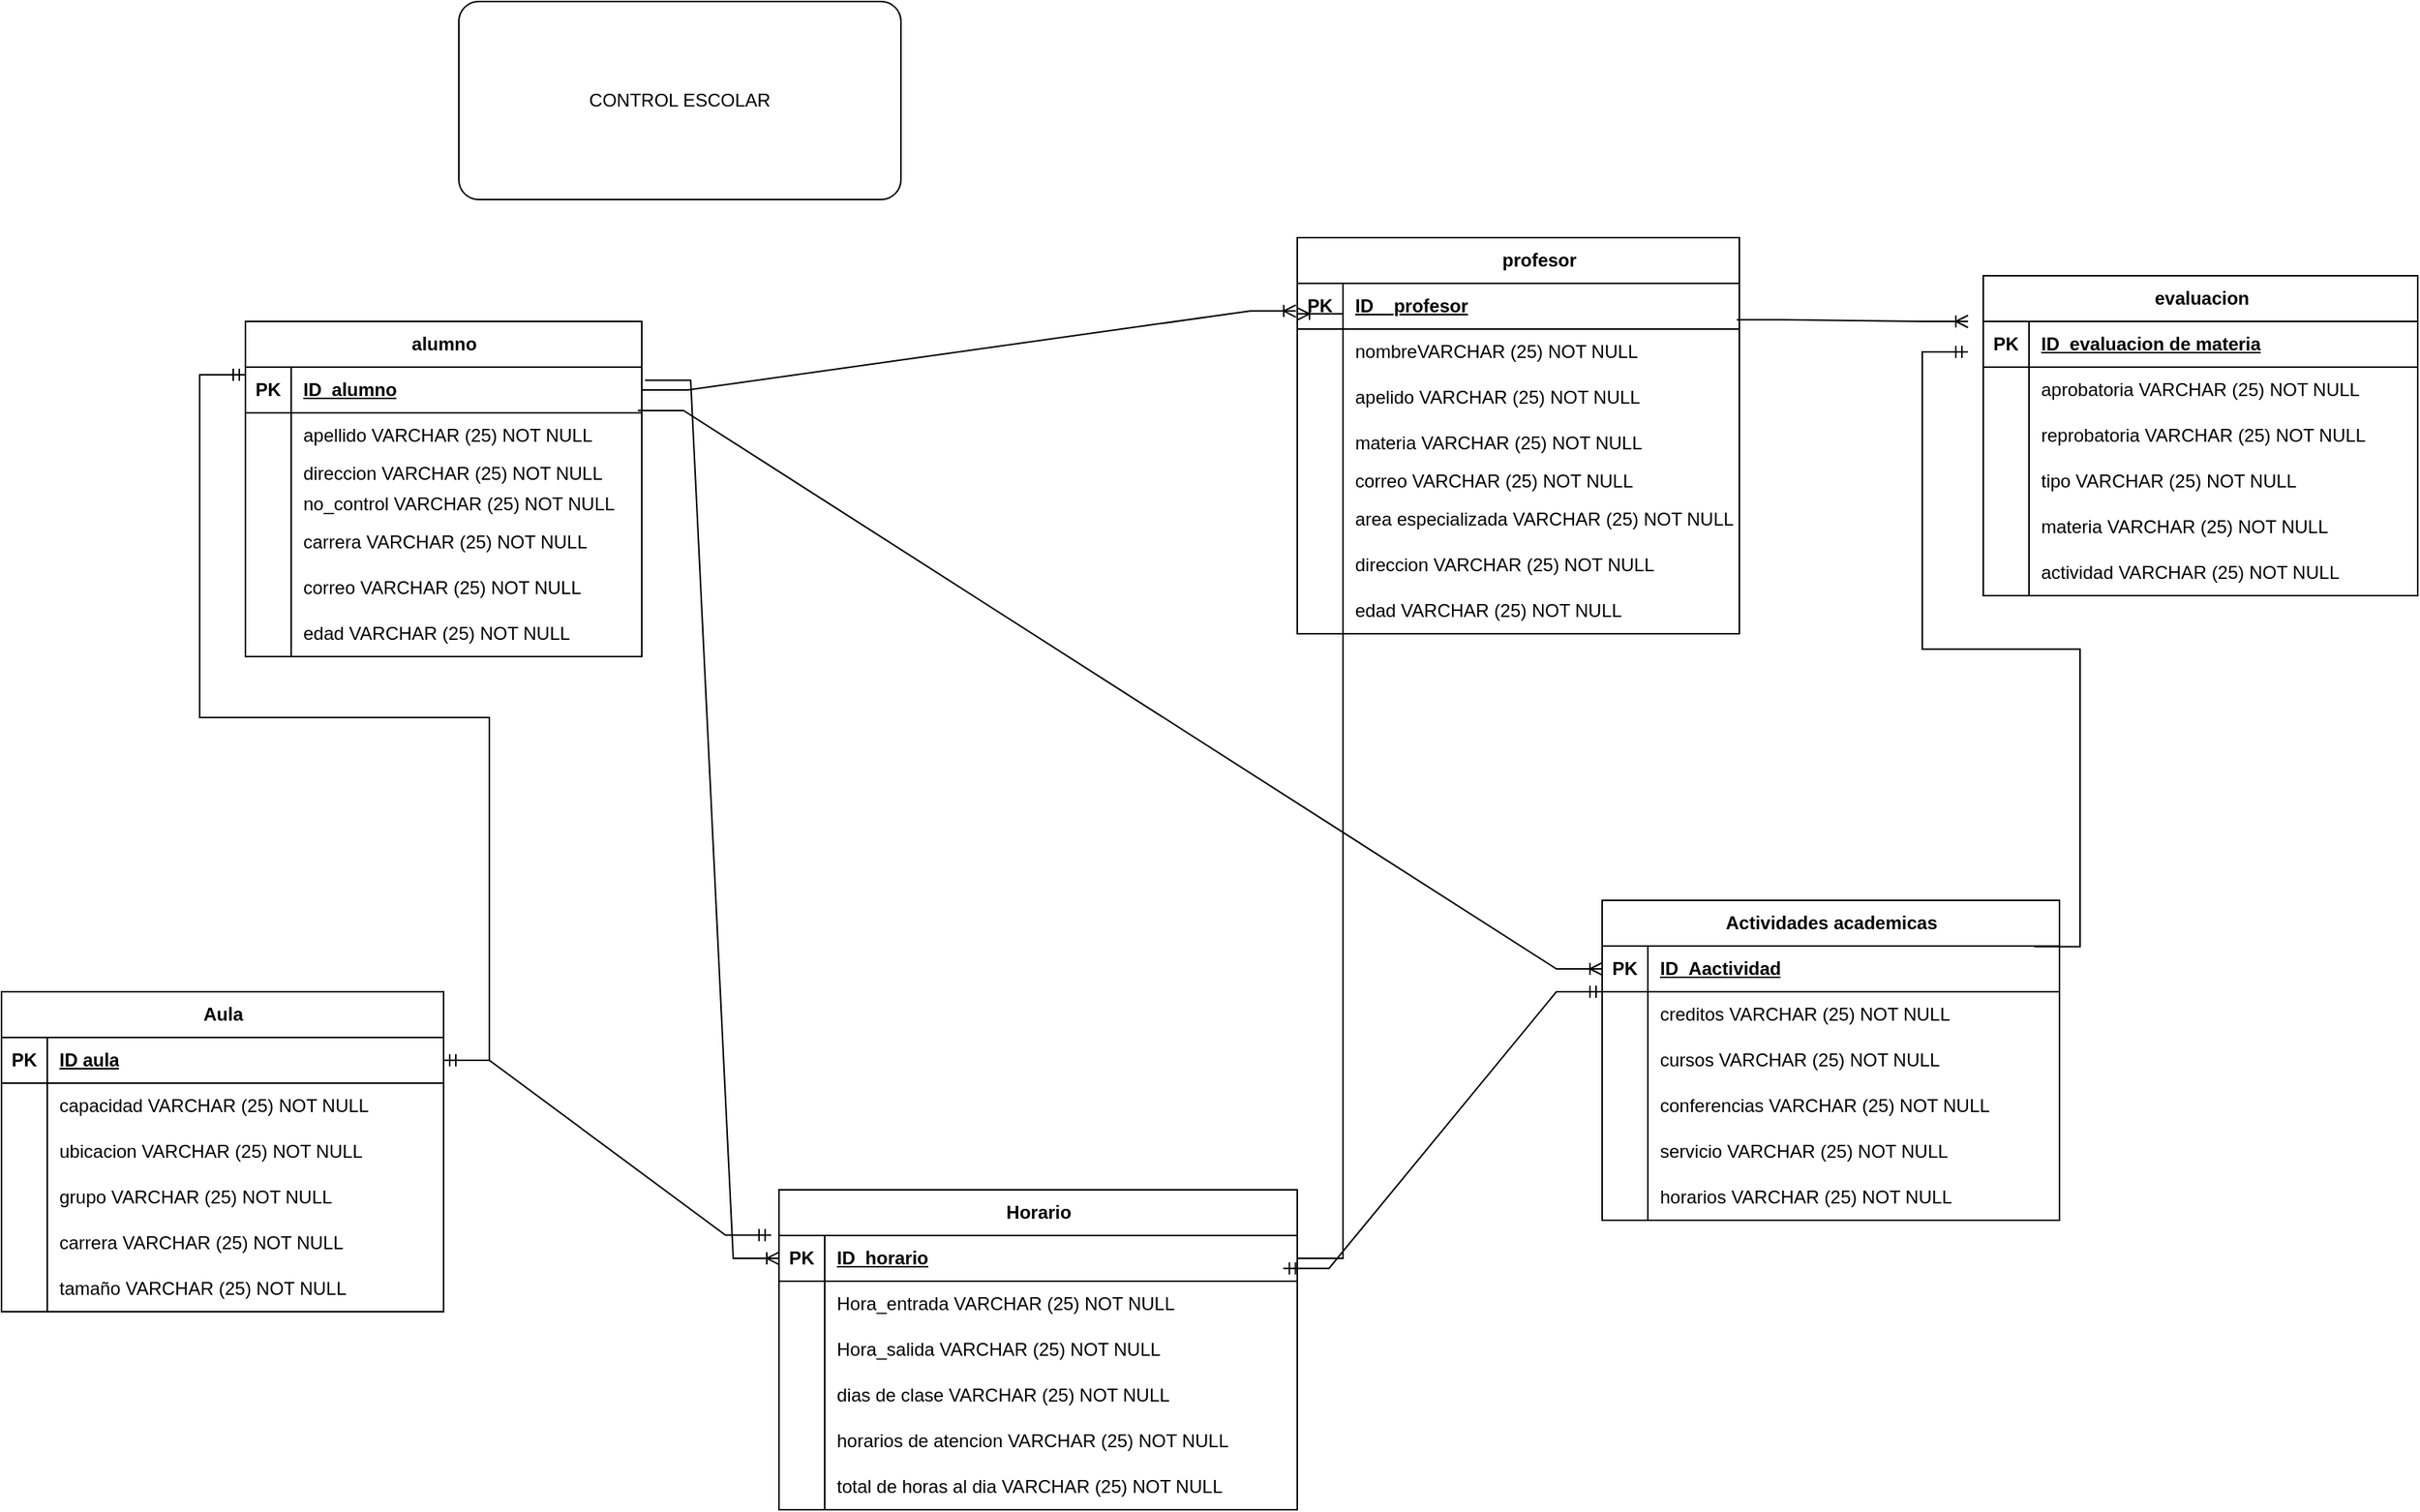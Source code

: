 <mxfile version="24.2.5" type="device">
  <diagram name="Página-1" id="6Y4xABlSKDA53kV35box">
    <mxGraphModel dx="1594" dy="1885" grid="1" gridSize="10" guides="1" tooltips="1" connect="1" arrows="1" fold="1" page="1" pageScale="1" pageWidth="850" pageHeight="1100" math="0" shadow="0">
      <root>
        <mxCell id="0" />
        <mxCell id="1" parent="0" />
        <mxCell id="rYgOndPkyuQR-DPm0-kg-65" value="alumno" style="shape=table;startSize=30;container=1;collapsible=1;childLayout=tableLayout;fixedRows=1;rowLines=0;fontStyle=1;align=center;resizeLast=1;html=1;" vertex="1" parent="1">
          <mxGeometry x="230" y="140" width="260" height="220" as="geometry" />
        </mxCell>
        <mxCell id="rYgOndPkyuQR-DPm0-kg-66" value="" style="shape=tableRow;horizontal=0;startSize=0;swimlaneHead=0;swimlaneBody=0;fillColor=none;collapsible=0;dropTarget=0;points=[[0,0.5],[1,0.5]];portConstraint=eastwest;top=0;left=0;right=0;bottom=1;" vertex="1" parent="rYgOndPkyuQR-DPm0-kg-65">
          <mxGeometry y="30" width="260" height="30" as="geometry" />
        </mxCell>
        <mxCell id="rYgOndPkyuQR-DPm0-kg-67" value="PK" style="shape=partialRectangle;connectable=0;fillColor=none;top=0;left=0;bottom=0;right=0;fontStyle=1;overflow=hidden;whiteSpace=wrap;html=1;" vertex="1" parent="rYgOndPkyuQR-DPm0-kg-66">
          <mxGeometry width="30" height="30" as="geometry">
            <mxRectangle width="30" height="30" as="alternateBounds" />
          </mxGeometry>
        </mxCell>
        <mxCell id="rYgOndPkyuQR-DPm0-kg-68" value="ID_alumno" style="shape=partialRectangle;connectable=0;fillColor=none;top=0;left=0;bottom=0;right=0;align=left;spacingLeft=6;fontStyle=5;overflow=hidden;whiteSpace=wrap;html=1;" vertex="1" parent="rYgOndPkyuQR-DPm0-kg-66">
          <mxGeometry x="30" width="230" height="30" as="geometry">
            <mxRectangle width="230" height="30" as="alternateBounds" />
          </mxGeometry>
        </mxCell>
        <mxCell id="rYgOndPkyuQR-DPm0-kg-69" value="" style="shape=tableRow;horizontal=0;startSize=0;swimlaneHead=0;swimlaneBody=0;fillColor=none;collapsible=0;dropTarget=0;points=[[0,0.5],[1,0.5]];portConstraint=eastwest;top=0;left=0;right=0;bottom=0;" vertex="1" parent="rYgOndPkyuQR-DPm0-kg-65">
          <mxGeometry y="60" width="260" height="30" as="geometry" />
        </mxCell>
        <mxCell id="rYgOndPkyuQR-DPm0-kg-70" value="" style="shape=partialRectangle;connectable=0;fillColor=none;top=0;left=0;bottom=0;right=0;editable=1;overflow=hidden;whiteSpace=wrap;html=1;" vertex="1" parent="rYgOndPkyuQR-DPm0-kg-69">
          <mxGeometry width="30" height="30" as="geometry">
            <mxRectangle width="30" height="30" as="alternateBounds" />
          </mxGeometry>
        </mxCell>
        <mxCell id="rYgOndPkyuQR-DPm0-kg-71" value="apellido VARCHAR (25) NOT NULL" style="shape=partialRectangle;connectable=0;fillColor=none;top=0;left=0;bottom=0;right=0;align=left;spacingLeft=6;overflow=hidden;whiteSpace=wrap;html=1;" vertex="1" parent="rYgOndPkyuQR-DPm0-kg-69">
          <mxGeometry x="30" width="230" height="30" as="geometry">
            <mxRectangle width="230" height="30" as="alternateBounds" />
          </mxGeometry>
        </mxCell>
        <mxCell id="rYgOndPkyuQR-DPm0-kg-72" value="" style="shape=tableRow;horizontal=0;startSize=0;swimlaneHead=0;swimlaneBody=0;fillColor=none;collapsible=0;dropTarget=0;points=[[0,0.5],[1,0.5]];portConstraint=eastwest;top=0;left=0;right=0;bottom=0;" vertex="1" parent="rYgOndPkyuQR-DPm0-kg-65">
          <mxGeometry y="90" width="260" height="20" as="geometry" />
        </mxCell>
        <mxCell id="rYgOndPkyuQR-DPm0-kg-73" value="" style="shape=partialRectangle;connectable=0;fillColor=none;top=0;left=0;bottom=0;right=0;editable=1;overflow=hidden;whiteSpace=wrap;html=1;" vertex="1" parent="rYgOndPkyuQR-DPm0-kg-72">
          <mxGeometry width="30" height="20" as="geometry">
            <mxRectangle width="30" height="20" as="alternateBounds" />
          </mxGeometry>
        </mxCell>
        <mxCell id="rYgOndPkyuQR-DPm0-kg-74" value="direccion VARCHAR (25) NOT NULL" style="shape=partialRectangle;connectable=0;fillColor=none;top=0;left=0;bottom=0;right=0;align=left;spacingLeft=6;overflow=hidden;whiteSpace=wrap;html=1;" vertex="1" parent="rYgOndPkyuQR-DPm0-kg-72">
          <mxGeometry x="30" width="230" height="20" as="geometry">
            <mxRectangle width="230" height="20" as="alternateBounds" />
          </mxGeometry>
        </mxCell>
        <mxCell id="rYgOndPkyuQR-DPm0-kg-75" value="" style="shape=tableRow;horizontal=0;startSize=0;swimlaneHead=0;swimlaneBody=0;fillColor=none;collapsible=0;dropTarget=0;points=[[0,0.5],[1,0.5]];portConstraint=eastwest;top=0;left=0;right=0;bottom=0;" vertex="1" parent="rYgOndPkyuQR-DPm0-kg-65">
          <mxGeometry y="110" width="260" height="20" as="geometry" />
        </mxCell>
        <mxCell id="rYgOndPkyuQR-DPm0-kg-76" value="" style="shape=partialRectangle;connectable=0;fillColor=none;top=0;left=0;bottom=0;right=0;editable=1;overflow=hidden;whiteSpace=wrap;html=1;" vertex="1" parent="rYgOndPkyuQR-DPm0-kg-75">
          <mxGeometry width="30" height="20" as="geometry">
            <mxRectangle width="30" height="20" as="alternateBounds" />
          </mxGeometry>
        </mxCell>
        <mxCell id="rYgOndPkyuQR-DPm0-kg-77" value="no_control VARCHAR (25) NOT NULL" style="shape=partialRectangle;connectable=0;fillColor=none;top=0;left=0;bottom=0;right=0;align=left;spacingLeft=6;overflow=hidden;whiteSpace=wrap;html=1;" vertex="1" parent="rYgOndPkyuQR-DPm0-kg-75">
          <mxGeometry x="30" width="230" height="20" as="geometry">
            <mxRectangle width="230" height="20" as="alternateBounds" />
          </mxGeometry>
        </mxCell>
        <mxCell id="rYgOndPkyuQR-DPm0-kg-78" style="shape=tableRow;horizontal=0;startSize=0;swimlaneHead=0;swimlaneBody=0;fillColor=none;collapsible=0;dropTarget=0;points=[[0,0.5],[1,0.5]];portConstraint=eastwest;top=0;left=0;right=0;bottom=0;" vertex="1" parent="rYgOndPkyuQR-DPm0-kg-65">
          <mxGeometry y="130" width="260" height="30" as="geometry" />
        </mxCell>
        <mxCell id="rYgOndPkyuQR-DPm0-kg-79" style="shape=partialRectangle;connectable=0;fillColor=none;top=0;left=0;bottom=0;right=0;editable=1;overflow=hidden;whiteSpace=wrap;html=1;" vertex="1" parent="rYgOndPkyuQR-DPm0-kg-78">
          <mxGeometry width="30" height="30" as="geometry">
            <mxRectangle width="30" height="30" as="alternateBounds" />
          </mxGeometry>
        </mxCell>
        <mxCell id="rYgOndPkyuQR-DPm0-kg-80" value="carrera VARCHAR (25) NOT NULL" style="shape=partialRectangle;connectable=0;fillColor=none;top=0;left=0;bottom=0;right=0;align=left;spacingLeft=6;overflow=hidden;whiteSpace=wrap;html=1;" vertex="1" parent="rYgOndPkyuQR-DPm0-kg-78">
          <mxGeometry x="30" width="230" height="30" as="geometry">
            <mxRectangle width="230" height="30" as="alternateBounds" />
          </mxGeometry>
        </mxCell>
        <mxCell id="rYgOndPkyuQR-DPm0-kg-81" style="shape=tableRow;horizontal=0;startSize=0;swimlaneHead=0;swimlaneBody=0;fillColor=none;collapsible=0;dropTarget=0;points=[[0,0.5],[1,0.5]];portConstraint=eastwest;top=0;left=0;right=0;bottom=0;" vertex="1" parent="rYgOndPkyuQR-DPm0-kg-65">
          <mxGeometry y="160" width="260" height="30" as="geometry" />
        </mxCell>
        <mxCell id="rYgOndPkyuQR-DPm0-kg-82" style="shape=partialRectangle;connectable=0;fillColor=none;top=0;left=0;bottom=0;right=0;editable=1;overflow=hidden;whiteSpace=wrap;html=1;" vertex="1" parent="rYgOndPkyuQR-DPm0-kg-81">
          <mxGeometry width="30" height="30" as="geometry">
            <mxRectangle width="30" height="30" as="alternateBounds" />
          </mxGeometry>
        </mxCell>
        <mxCell id="rYgOndPkyuQR-DPm0-kg-83" value="correo VARCHAR (25) NOT NULL" style="shape=partialRectangle;connectable=0;fillColor=none;top=0;left=0;bottom=0;right=0;align=left;spacingLeft=6;overflow=hidden;whiteSpace=wrap;html=1;" vertex="1" parent="rYgOndPkyuQR-DPm0-kg-81">
          <mxGeometry x="30" width="230" height="30" as="geometry">
            <mxRectangle width="230" height="30" as="alternateBounds" />
          </mxGeometry>
        </mxCell>
        <mxCell id="rYgOndPkyuQR-DPm0-kg-190" style="shape=tableRow;horizontal=0;startSize=0;swimlaneHead=0;swimlaneBody=0;fillColor=none;collapsible=0;dropTarget=0;points=[[0,0.5],[1,0.5]];portConstraint=eastwest;top=0;left=0;right=0;bottom=0;" vertex="1" parent="rYgOndPkyuQR-DPm0-kg-65">
          <mxGeometry y="190" width="260" height="30" as="geometry" />
        </mxCell>
        <mxCell id="rYgOndPkyuQR-DPm0-kg-191" style="shape=partialRectangle;connectable=0;fillColor=none;top=0;left=0;bottom=0;right=0;editable=1;overflow=hidden;whiteSpace=wrap;html=1;" vertex="1" parent="rYgOndPkyuQR-DPm0-kg-190">
          <mxGeometry width="30" height="30" as="geometry">
            <mxRectangle width="30" height="30" as="alternateBounds" />
          </mxGeometry>
        </mxCell>
        <mxCell id="rYgOndPkyuQR-DPm0-kg-192" value="edad VARCHAR (25) NOT NULL" style="shape=partialRectangle;connectable=0;fillColor=none;top=0;left=0;bottom=0;right=0;align=left;spacingLeft=6;overflow=hidden;whiteSpace=wrap;html=1;" vertex="1" parent="rYgOndPkyuQR-DPm0-kg-190">
          <mxGeometry x="30" width="230" height="30" as="geometry">
            <mxRectangle width="230" height="30" as="alternateBounds" />
          </mxGeometry>
        </mxCell>
        <mxCell id="rYgOndPkyuQR-DPm0-kg-84" value="&lt;span style=&quot;white-space: pre;&quot;&gt;&#x9;&lt;/span&gt;profesor" style="shape=table;startSize=30;container=1;collapsible=1;childLayout=tableLayout;fixedRows=1;rowLines=0;fontStyle=1;align=center;resizeLast=1;html=1;" vertex="1" parent="1">
          <mxGeometry x="920" y="85" width="290" height="260" as="geometry" />
        </mxCell>
        <mxCell id="rYgOndPkyuQR-DPm0-kg-85" value="" style="shape=tableRow;horizontal=0;startSize=0;swimlaneHead=0;swimlaneBody=0;fillColor=none;collapsible=0;dropTarget=0;points=[[0,0.5],[1,0.5]];portConstraint=eastwest;top=0;left=0;right=0;bottom=1;" vertex="1" parent="rYgOndPkyuQR-DPm0-kg-84">
          <mxGeometry y="30" width="290" height="30" as="geometry" />
        </mxCell>
        <mxCell id="rYgOndPkyuQR-DPm0-kg-86" value="PK" style="shape=partialRectangle;connectable=0;fillColor=none;top=0;left=0;bottom=0;right=0;fontStyle=1;overflow=hidden;whiteSpace=wrap;html=1;" vertex="1" parent="rYgOndPkyuQR-DPm0-kg-85">
          <mxGeometry width="30" height="30" as="geometry">
            <mxRectangle width="30" height="30" as="alternateBounds" />
          </mxGeometry>
        </mxCell>
        <mxCell id="rYgOndPkyuQR-DPm0-kg-87" value="ID__profesor" style="shape=partialRectangle;connectable=0;fillColor=none;top=0;left=0;bottom=0;right=0;align=left;spacingLeft=6;fontStyle=5;overflow=hidden;whiteSpace=wrap;html=1;" vertex="1" parent="rYgOndPkyuQR-DPm0-kg-85">
          <mxGeometry x="30" width="260" height="30" as="geometry">
            <mxRectangle width="260" height="30" as="alternateBounds" />
          </mxGeometry>
        </mxCell>
        <mxCell id="rYgOndPkyuQR-DPm0-kg-88" value="" style="shape=tableRow;horizontal=0;startSize=0;swimlaneHead=0;swimlaneBody=0;fillColor=none;collapsible=0;dropTarget=0;points=[[0,0.5],[1,0.5]];portConstraint=eastwest;top=0;left=0;right=0;bottom=0;" vertex="1" parent="rYgOndPkyuQR-DPm0-kg-84">
          <mxGeometry y="60" width="290" height="30" as="geometry" />
        </mxCell>
        <mxCell id="rYgOndPkyuQR-DPm0-kg-89" value="" style="shape=partialRectangle;connectable=0;fillColor=none;top=0;left=0;bottom=0;right=0;editable=1;overflow=hidden;whiteSpace=wrap;html=1;" vertex="1" parent="rYgOndPkyuQR-DPm0-kg-88">
          <mxGeometry width="30" height="30" as="geometry">
            <mxRectangle width="30" height="30" as="alternateBounds" />
          </mxGeometry>
        </mxCell>
        <mxCell id="rYgOndPkyuQR-DPm0-kg-90" value="nombreVARCHAR (25) NOT NULL" style="shape=partialRectangle;connectable=0;fillColor=none;top=0;left=0;bottom=0;right=0;align=left;spacingLeft=6;overflow=hidden;whiteSpace=wrap;html=1;" vertex="1" parent="rYgOndPkyuQR-DPm0-kg-88">
          <mxGeometry x="30" width="260" height="30" as="geometry">
            <mxRectangle width="260" height="30" as="alternateBounds" />
          </mxGeometry>
        </mxCell>
        <mxCell id="rYgOndPkyuQR-DPm0-kg-91" value="" style="shape=tableRow;horizontal=0;startSize=0;swimlaneHead=0;swimlaneBody=0;fillColor=none;collapsible=0;dropTarget=0;points=[[0,0.5],[1,0.5]];portConstraint=eastwest;top=0;left=0;right=0;bottom=0;" vertex="1" parent="rYgOndPkyuQR-DPm0-kg-84">
          <mxGeometry y="90" width="290" height="30" as="geometry" />
        </mxCell>
        <mxCell id="rYgOndPkyuQR-DPm0-kg-92" value="" style="shape=partialRectangle;connectable=0;fillColor=none;top=0;left=0;bottom=0;right=0;editable=1;overflow=hidden;whiteSpace=wrap;html=1;" vertex="1" parent="rYgOndPkyuQR-DPm0-kg-91">
          <mxGeometry width="30" height="30" as="geometry">
            <mxRectangle width="30" height="30" as="alternateBounds" />
          </mxGeometry>
        </mxCell>
        <mxCell id="rYgOndPkyuQR-DPm0-kg-93" value="apelido VARCHAR (25) NOT NULL" style="shape=partialRectangle;connectable=0;fillColor=none;top=0;left=0;bottom=0;right=0;align=left;spacingLeft=6;overflow=hidden;whiteSpace=wrap;html=1;" vertex="1" parent="rYgOndPkyuQR-DPm0-kg-91">
          <mxGeometry x="30" width="260" height="30" as="geometry">
            <mxRectangle width="260" height="30" as="alternateBounds" />
          </mxGeometry>
        </mxCell>
        <mxCell id="rYgOndPkyuQR-DPm0-kg-94" value="" style="shape=tableRow;horizontal=0;startSize=0;swimlaneHead=0;swimlaneBody=0;fillColor=none;collapsible=0;dropTarget=0;points=[[0,0.5],[1,0.5]];portConstraint=eastwest;top=0;left=0;right=0;bottom=0;" vertex="1" parent="rYgOndPkyuQR-DPm0-kg-84">
          <mxGeometry y="120" width="290" height="30" as="geometry" />
        </mxCell>
        <mxCell id="rYgOndPkyuQR-DPm0-kg-95" value="" style="shape=partialRectangle;connectable=0;fillColor=none;top=0;left=0;bottom=0;right=0;editable=1;overflow=hidden;whiteSpace=wrap;html=1;" vertex="1" parent="rYgOndPkyuQR-DPm0-kg-94">
          <mxGeometry width="30" height="30" as="geometry">
            <mxRectangle width="30" height="30" as="alternateBounds" />
          </mxGeometry>
        </mxCell>
        <mxCell id="rYgOndPkyuQR-DPm0-kg-96" value="materia VARCHAR (25) NOT NULL" style="shape=partialRectangle;connectable=0;fillColor=none;top=0;left=0;bottom=0;right=0;align=left;spacingLeft=6;overflow=hidden;whiteSpace=wrap;html=1;" vertex="1" parent="rYgOndPkyuQR-DPm0-kg-94">
          <mxGeometry x="30" width="260" height="30" as="geometry">
            <mxRectangle width="260" height="30" as="alternateBounds" />
          </mxGeometry>
        </mxCell>
        <mxCell id="rYgOndPkyuQR-DPm0-kg-98" style="shape=tableRow;horizontal=0;startSize=0;swimlaneHead=0;swimlaneBody=0;fillColor=none;collapsible=0;dropTarget=0;points=[[0,0.5],[1,0.5]];portConstraint=eastwest;top=0;left=0;right=0;bottom=0;" vertex="1" parent="rYgOndPkyuQR-DPm0-kg-84">
          <mxGeometry y="150" width="290" height="20" as="geometry" />
        </mxCell>
        <mxCell id="rYgOndPkyuQR-DPm0-kg-99" style="shape=partialRectangle;connectable=0;fillColor=none;top=0;left=0;bottom=0;right=0;editable=1;overflow=hidden;whiteSpace=wrap;html=1;" vertex="1" parent="rYgOndPkyuQR-DPm0-kg-98">
          <mxGeometry width="30" height="20" as="geometry">
            <mxRectangle width="30" height="20" as="alternateBounds" />
          </mxGeometry>
        </mxCell>
        <mxCell id="rYgOndPkyuQR-DPm0-kg-100" value="correo VARCHAR (25) NOT NULL" style="shape=partialRectangle;connectable=0;fillColor=none;top=0;left=0;bottom=0;right=0;align=left;spacingLeft=6;overflow=hidden;whiteSpace=wrap;html=1;" vertex="1" parent="rYgOndPkyuQR-DPm0-kg-98">
          <mxGeometry x="30" width="260" height="20" as="geometry">
            <mxRectangle width="260" height="20" as="alternateBounds" />
          </mxGeometry>
        </mxCell>
        <mxCell id="rYgOndPkyuQR-DPm0-kg-101" style="shape=tableRow;horizontal=0;startSize=0;swimlaneHead=0;swimlaneBody=0;fillColor=none;collapsible=0;dropTarget=0;points=[[0,0.5],[1,0.5]];portConstraint=eastwest;top=0;left=0;right=0;bottom=0;" vertex="1" parent="rYgOndPkyuQR-DPm0-kg-84">
          <mxGeometry y="170" width="290" height="30" as="geometry" />
        </mxCell>
        <mxCell id="rYgOndPkyuQR-DPm0-kg-102" style="shape=partialRectangle;connectable=0;fillColor=none;top=0;left=0;bottom=0;right=0;editable=1;overflow=hidden;whiteSpace=wrap;html=1;" vertex="1" parent="rYgOndPkyuQR-DPm0-kg-101">
          <mxGeometry width="30" height="30" as="geometry">
            <mxRectangle width="30" height="30" as="alternateBounds" />
          </mxGeometry>
        </mxCell>
        <mxCell id="rYgOndPkyuQR-DPm0-kg-103" value="area especializada VARCHAR (25) NOT NULL" style="shape=partialRectangle;connectable=0;fillColor=none;top=0;left=0;bottom=0;right=0;align=left;spacingLeft=6;overflow=hidden;whiteSpace=wrap;html=1;" vertex="1" parent="rYgOndPkyuQR-DPm0-kg-101">
          <mxGeometry x="30" width="260" height="30" as="geometry">
            <mxRectangle width="260" height="30" as="alternateBounds" />
          </mxGeometry>
        </mxCell>
        <mxCell id="rYgOndPkyuQR-DPm0-kg-107" style="shape=tableRow;horizontal=0;startSize=0;swimlaneHead=0;swimlaneBody=0;fillColor=none;collapsible=0;dropTarget=0;points=[[0,0.5],[1,0.5]];portConstraint=eastwest;top=0;left=0;right=0;bottom=0;" vertex="1" parent="rYgOndPkyuQR-DPm0-kg-84">
          <mxGeometry y="200" width="290" height="30" as="geometry" />
        </mxCell>
        <mxCell id="rYgOndPkyuQR-DPm0-kg-108" style="shape=partialRectangle;connectable=0;fillColor=none;top=0;left=0;bottom=0;right=0;editable=1;overflow=hidden;whiteSpace=wrap;html=1;" vertex="1" parent="rYgOndPkyuQR-DPm0-kg-107">
          <mxGeometry width="30" height="30" as="geometry">
            <mxRectangle width="30" height="30" as="alternateBounds" />
          </mxGeometry>
        </mxCell>
        <mxCell id="rYgOndPkyuQR-DPm0-kg-109" value="direccion VARCHAR (25) NOT NULL" style="shape=partialRectangle;connectable=0;fillColor=none;top=0;left=0;bottom=0;right=0;align=left;spacingLeft=6;overflow=hidden;whiteSpace=wrap;html=1;" vertex="1" parent="rYgOndPkyuQR-DPm0-kg-107">
          <mxGeometry x="30" width="260" height="30" as="geometry">
            <mxRectangle width="260" height="30" as="alternateBounds" />
          </mxGeometry>
        </mxCell>
        <mxCell id="rYgOndPkyuQR-DPm0-kg-199" style="shape=tableRow;horizontal=0;startSize=0;swimlaneHead=0;swimlaneBody=0;fillColor=none;collapsible=0;dropTarget=0;points=[[0,0.5],[1,0.5]];portConstraint=eastwest;top=0;left=0;right=0;bottom=0;" vertex="1" parent="rYgOndPkyuQR-DPm0-kg-84">
          <mxGeometry y="230" width="290" height="30" as="geometry" />
        </mxCell>
        <mxCell id="rYgOndPkyuQR-DPm0-kg-200" style="shape=partialRectangle;connectable=0;fillColor=none;top=0;left=0;bottom=0;right=0;editable=1;overflow=hidden;whiteSpace=wrap;html=1;" vertex="1" parent="rYgOndPkyuQR-DPm0-kg-199">
          <mxGeometry width="30" height="30" as="geometry">
            <mxRectangle width="30" height="30" as="alternateBounds" />
          </mxGeometry>
        </mxCell>
        <mxCell id="rYgOndPkyuQR-DPm0-kg-201" value="edad VARCHAR (25) NOT NULL" style="shape=partialRectangle;connectable=0;fillColor=none;top=0;left=0;bottom=0;right=0;align=left;spacingLeft=6;overflow=hidden;whiteSpace=wrap;html=1;" vertex="1" parent="rYgOndPkyuQR-DPm0-kg-199">
          <mxGeometry x="30" width="260" height="30" as="geometry">
            <mxRectangle width="260" height="30" as="alternateBounds" />
          </mxGeometry>
        </mxCell>
        <mxCell id="rYgOndPkyuQR-DPm0-kg-110" value="Aula" style="shape=table;startSize=30;container=1;collapsible=1;childLayout=tableLayout;fixedRows=1;rowLines=0;fontStyle=1;align=center;resizeLast=1;html=1;" vertex="1" parent="1">
          <mxGeometry x="70" y="580" width="290" height="210" as="geometry" />
        </mxCell>
        <mxCell id="rYgOndPkyuQR-DPm0-kg-111" value="" style="shape=tableRow;horizontal=0;startSize=0;swimlaneHead=0;swimlaneBody=0;fillColor=none;collapsible=0;dropTarget=0;points=[[0,0.5],[1,0.5]];portConstraint=eastwest;top=0;left=0;right=0;bottom=1;" vertex="1" parent="rYgOndPkyuQR-DPm0-kg-110">
          <mxGeometry y="30" width="290" height="30" as="geometry" />
        </mxCell>
        <mxCell id="rYgOndPkyuQR-DPm0-kg-112" value="PK" style="shape=partialRectangle;connectable=0;fillColor=none;top=0;left=0;bottom=0;right=0;fontStyle=1;overflow=hidden;whiteSpace=wrap;html=1;" vertex="1" parent="rYgOndPkyuQR-DPm0-kg-111">
          <mxGeometry width="30" height="30" as="geometry">
            <mxRectangle width="30" height="30" as="alternateBounds" />
          </mxGeometry>
        </mxCell>
        <mxCell id="rYgOndPkyuQR-DPm0-kg-113" value="ID aula" style="shape=partialRectangle;connectable=0;fillColor=none;top=0;left=0;bottom=0;right=0;align=left;spacingLeft=6;fontStyle=5;overflow=hidden;whiteSpace=wrap;html=1;" vertex="1" parent="rYgOndPkyuQR-DPm0-kg-111">
          <mxGeometry x="30" width="260" height="30" as="geometry">
            <mxRectangle width="260" height="30" as="alternateBounds" />
          </mxGeometry>
        </mxCell>
        <mxCell id="rYgOndPkyuQR-DPm0-kg-114" value="" style="shape=tableRow;horizontal=0;startSize=0;swimlaneHead=0;swimlaneBody=0;fillColor=none;collapsible=0;dropTarget=0;points=[[0,0.5],[1,0.5]];portConstraint=eastwest;top=0;left=0;right=0;bottom=0;" vertex="1" parent="rYgOndPkyuQR-DPm0-kg-110">
          <mxGeometry y="60" width="290" height="30" as="geometry" />
        </mxCell>
        <mxCell id="rYgOndPkyuQR-DPm0-kg-115" value="" style="shape=partialRectangle;connectable=0;fillColor=none;top=0;left=0;bottom=0;right=0;editable=1;overflow=hidden;whiteSpace=wrap;html=1;" vertex="1" parent="rYgOndPkyuQR-DPm0-kg-114">
          <mxGeometry width="30" height="30" as="geometry">
            <mxRectangle width="30" height="30" as="alternateBounds" />
          </mxGeometry>
        </mxCell>
        <mxCell id="rYgOndPkyuQR-DPm0-kg-116" value="capacidad VARCHAR (25) NOT NULL" style="shape=partialRectangle;connectable=0;fillColor=none;top=0;left=0;bottom=0;right=0;align=left;spacingLeft=6;overflow=hidden;whiteSpace=wrap;html=1;" vertex="1" parent="rYgOndPkyuQR-DPm0-kg-114">
          <mxGeometry x="30" width="260" height="30" as="geometry">
            <mxRectangle width="260" height="30" as="alternateBounds" />
          </mxGeometry>
        </mxCell>
        <mxCell id="rYgOndPkyuQR-DPm0-kg-117" value="" style="shape=tableRow;horizontal=0;startSize=0;swimlaneHead=0;swimlaneBody=0;fillColor=none;collapsible=0;dropTarget=0;points=[[0,0.5],[1,0.5]];portConstraint=eastwest;top=0;left=0;right=0;bottom=0;" vertex="1" parent="rYgOndPkyuQR-DPm0-kg-110">
          <mxGeometry y="90" width="290" height="30" as="geometry" />
        </mxCell>
        <mxCell id="rYgOndPkyuQR-DPm0-kg-118" value="" style="shape=partialRectangle;connectable=0;fillColor=none;top=0;left=0;bottom=0;right=0;editable=1;overflow=hidden;whiteSpace=wrap;html=1;" vertex="1" parent="rYgOndPkyuQR-DPm0-kg-117">
          <mxGeometry width="30" height="30" as="geometry">
            <mxRectangle width="30" height="30" as="alternateBounds" />
          </mxGeometry>
        </mxCell>
        <mxCell id="rYgOndPkyuQR-DPm0-kg-119" value="ubicacion VARCHAR (25) NOT NULL" style="shape=partialRectangle;connectable=0;fillColor=none;top=0;left=0;bottom=0;right=0;align=left;spacingLeft=6;overflow=hidden;whiteSpace=wrap;html=1;" vertex="1" parent="rYgOndPkyuQR-DPm0-kg-117">
          <mxGeometry x="30" width="260" height="30" as="geometry">
            <mxRectangle width="260" height="30" as="alternateBounds" />
          </mxGeometry>
        </mxCell>
        <mxCell id="rYgOndPkyuQR-DPm0-kg-120" value="" style="shape=tableRow;horizontal=0;startSize=0;swimlaneHead=0;swimlaneBody=0;fillColor=none;collapsible=0;dropTarget=0;points=[[0,0.5],[1,0.5]];portConstraint=eastwest;top=0;left=0;right=0;bottom=0;" vertex="1" parent="rYgOndPkyuQR-DPm0-kg-110">
          <mxGeometry y="120" width="290" height="30" as="geometry" />
        </mxCell>
        <mxCell id="rYgOndPkyuQR-DPm0-kg-121" value="" style="shape=partialRectangle;connectable=0;fillColor=none;top=0;left=0;bottom=0;right=0;editable=1;overflow=hidden;whiteSpace=wrap;html=1;" vertex="1" parent="rYgOndPkyuQR-DPm0-kg-120">
          <mxGeometry width="30" height="30" as="geometry">
            <mxRectangle width="30" height="30" as="alternateBounds" />
          </mxGeometry>
        </mxCell>
        <mxCell id="rYgOndPkyuQR-DPm0-kg-122" value="grupo VARCHAR (25) NOT NULL" style="shape=partialRectangle;connectable=0;fillColor=none;top=0;left=0;bottom=0;right=0;align=left;spacingLeft=6;overflow=hidden;whiteSpace=wrap;html=1;" vertex="1" parent="rYgOndPkyuQR-DPm0-kg-120">
          <mxGeometry x="30" width="260" height="30" as="geometry">
            <mxRectangle width="260" height="30" as="alternateBounds" />
          </mxGeometry>
        </mxCell>
        <mxCell id="rYgOndPkyuQR-DPm0-kg-123" style="shape=tableRow;horizontal=0;startSize=0;swimlaneHead=0;swimlaneBody=0;fillColor=none;collapsible=0;dropTarget=0;points=[[0,0.5],[1,0.5]];portConstraint=eastwest;top=0;left=0;right=0;bottom=0;" vertex="1" parent="rYgOndPkyuQR-DPm0-kg-110">
          <mxGeometry y="150" width="290" height="30" as="geometry" />
        </mxCell>
        <mxCell id="rYgOndPkyuQR-DPm0-kg-124" style="shape=partialRectangle;connectable=0;fillColor=none;top=0;left=0;bottom=0;right=0;editable=1;overflow=hidden;whiteSpace=wrap;html=1;" vertex="1" parent="rYgOndPkyuQR-DPm0-kg-123">
          <mxGeometry width="30" height="30" as="geometry">
            <mxRectangle width="30" height="30" as="alternateBounds" />
          </mxGeometry>
        </mxCell>
        <mxCell id="rYgOndPkyuQR-DPm0-kg-125" value="carrera VARCHAR (25) NOT NULL" style="shape=partialRectangle;connectable=0;fillColor=none;top=0;left=0;bottom=0;right=0;align=left;spacingLeft=6;overflow=hidden;whiteSpace=wrap;html=1;" vertex="1" parent="rYgOndPkyuQR-DPm0-kg-123">
          <mxGeometry x="30" width="260" height="30" as="geometry">
            <mxRectangle width="260" height="30" as="alternateBounds" />
          </mxGeometry>
        </mxCell>
        <mxCell id="rYgOndPkyuQR-DPm0-kg-139" style="shape=tableRow;horizontal=0;startSize=0;swimlaneHead=0;swimlaneBody=0;fillColor=none;collapsible=0;dropTarget=0;points=[[0,0.5],[1,0.5]];portConstraint=eastwest;top=0;left=0;right=0;bottom=0;" vertex="1" parent="rYgOndPkyuQR-DPm0-kg-110">
          <mxGeometry y="180" width="290" height="30" as="geometry" />
        </mxCell>
        <mxCell id="rYgOndPkyuQR-DPm0-kg-140" style="shape=partialRectangle;connectable=0;fillColor=none;top=0;left=0;bottom=0;right=0;editable=1;overflow=hidden;whiteSpace=wrap;html=1;" vertex="1" parent="rYgOndPkyuQR-DPm0-kg-139">
          <mxGeometry width="30" height="30" as="geometry">
            <mxRectangle width="30" height="30" as="alternateBounds" />
          </mxGeometry>
        </mxCell>
        <mxCell id="rYgOndPkyuQR-DPm0-kg-141" value="tamaño VARCHAR (25) NOT NULL" style="shape=partialRectangle;connectable=0;fillColor=none;top=0;left=0;bottom=0;right=0;align=left;spacingLeft=6;overflow=hidden;whiteSpace=wrap;html=1;" vertex="1" parent="rYgOndPkyuQR-DPm0-kg-139">
          <mxGeometry x="30" width="260" height="30" as="geometry">
            <mxRectangle width="260" height="30" as="alternateBounds" />
          </mxGeometry>
        </mxCell>
        <mxCell id="rYgOndPkyuQR-DPm0-kg-126" value="Horario" style="shape=table;startSize=30;container=1;collapsible=1;childLayout=tableLayout;fixedRows=1;rowLines=0;fontStyle=1;align=center;resizeLast=1;html=1;" vertex="1" parent="1">
          <mxGeometry x="580" y="710" width="340" height="210" as="geometry" />
        </mxCell>
        <mxCell id="rYgOndPkyuQR-DPm0-kg-127" value="" style="shape=tableRow;horizontal=0;startSize=0;swimlaneHead=0;swimlaneBody=0;fillColor=none;collapsible=0;dropTarget=0;points=[[0,0.5],[1,0.5]];portConstraint=eastwest;top=0;left=0;right=0;bottom=1;" vertex="1" parent="rYgOndPkyuQR-DPm0-kg-126">
          <mxGeometry y="30" width="340" height="30" as="geometry" />
        </mxCell>
        <mxCell id="rYgOndPkyuQR-DPm0-kg-128" value="PK" style="shape=partialRectangle;connectable=0;fillColor=none;top=0;left=0;bottom=0;right=0;fontStyle=1;overflow=hidden;whiteSpace=wrap;html=1;" vertex="1" parent="rYgOndPkyuQR-DPm0-kg-127">
          <mxGeometry width="30" height="30" as="geometry">
            <mxRectangle width="30" height="30" as="alternateBounds" />
          </mxGeometry>
        </mxCell>
        <mxCell id="rYgOndPkyuQR-DPm0-kg-129" value="ID_horario" style="shape=partialRectangle;connectable=0;fillColor=none;top=0;left=0;bottom=0;right=0;align=left;spacingLeft=6;fontStyle=5;overflow=hidden;whiteSpace=wrap;html=1;" vertex="1" parent="rYgOndPkyuQR-DPm0-kg-127">
          <mxGeometry x="30" width="310" height="30" as="geometry">
            <mxRectangle width="310" height="30" as="alternateBounds" />
          </mxGeometry>
        </mxCell>
        <mxCell id="rYgOndPkyuQR-DPm0-kg-130" value="" style="shape=tableRow;horizontal=0;startSize=0;swimlaneHead=0;swimlaneBody=0;fillColor=none;collapsible=0;dropTarget=0;points=[[0,0.5],[1,0.5]];portConstraint=eastwest;top=0;left=0;right=0;bottom=0;" vertex="1" parent="rYgOndPkyuQR-DPm0-kg-126">
          <mxGeometry y="60" width="340" height="30" as="geometry" />
        </mxCell>
        <mxCell id="rYgOndPkyuQR-DPm0-kg-131" value="" style="shape=partialRectangle;connectable=0;fillColor=none;top=0;left=0;bottom=0;right=0;editable=1;overflow=hidden;whiteSpace=wrap;html=1;" vertex="1" parent="rYgOndPkyuQR-DPm0-kg-130">
          <mxGeometry width="30" height="30" as="geometry">
            <mxRectangle width="30" height="30" as="alternateBounds" />
          </mxGeometry>
        </mxCell>
        <mxCell id="rYgOndPkyuQR-DPm0-kg-132" value="Hora_entrada VARCHAR (25) NOT NULL" style="shape=partialRectangle;connectable=0;fillColor=none;top=0;left=0;bottom=0;right=0;align=left;spacingLeft=6;overflow=hidden;whiteSpace=wrap;html=1;" vertex="1" parent="rYgOndPkyuQR-DPm0-kg-130">
          <mxGeometry x="30" width="310" height="30" as="geometry">
            <mxRectangle width="310" height="30" as="alternateBounds" />
          </mxGeometry>
        </mxCell>
        <mxCell id="rYgOndPkyuQR-DPm0-kg-133" value="" style="shape=tableRow;horizontal=0;startSize=0;swimlaneHead=0;swimlaneBody=0;fillColor=none;collapsible=0;dropTarget=0;points=[[0,0.5],[1,0.5]];portConstraint=eastwest;top=0;left=0;right=0;bottom=0;" vertex="1" parent="rYgOndPkyuQR-DPm0-kg-126">
          <mxGeometry y="90" width="340" height="30" as="geometry" />
        </mxCell>
        <mxCell id="rYgOndPkyuQR-DPm0-kg-134" value="" style="shape=partialRectangle;connectable=0;fillColor=none;top=0;left=0;bottom=0;right=0;editable=1;overflow=hidden;whiteSpace=wrap;html=1;" vertex="1" parent="rYgOndPkyuQR-DPm0-kg-133">
          <mxGeometry width="30" height="30" as="geometry">
            <mxRectangle width="30" height="30" as="alternateBounds" />
          </mxGeometry>
        </mxCell>
        <mxCell id="rYgOndPkyuQR-DPm0-kg-135" value="Hora_salida VARCHAR (25) NOT NULL" style="shape=partialRectangle;connectable=0;fillColor=none;top=0;left=0;bottom=0;right=0;align=left;spacingLeft=6;overflow=hidden;whiteSpace=wrap;html=1;" vertex="1" parent="rYgOndPkyuQR-DPm0-kg-133">
          <mxGeometry x="30" width="310" height="30" as="geometry">
            <mxRectangle width="310" height="30" as="alternateBounds" />
          </mxGeometry>
        </mxCell>
        <mxCell id="rYgOndPkyuQR-DPm0-kg-136" value="" style="shape=tableRow;horizontal=0;startSize=0;swimlaneHead=0;swimlaneBody=0;fillColor=none;collapsible=0;dropTarget=0;points=[[0,0.5],[1,0.5]];portConstraint=eastwest;top=0;left=0;right=0;bottom=0;" vertex="1" parent="rYgOndPkyuQR-DPm0-kg-126">
          <mxGeometry y="120" width="340" height="30" as="geometry" />
        </mxCell>
        <mxCell id="rYgOndPkyuQR-DPm0-kg-137" value="" style="shape=partialRectangle;connectable=0;fillColor=none;top=0;left=0;bottom=0;right=0;editable=1;overflow=hidden;whiteSpace=wrap;html=1;" vertex="1" parent="rYgOndPkyuQR-DPm0-kg-136">
          <mxGeometry width="30" height="30" as="geometry">
            <mxRectangle width="30" height="30" as="alternateBounds" />
          </mxGeometry>
        </mxCell>
        <mxCell id="rYgOndPkyuQR-DPm0-kg-138" value="dias de clase VARCHAR (25) NOT NULL" style="shape=partialRectangle;connectable=0;fillColor=none;top=0;left=0;bottom=0;right=0;align=left;spacingLeft=6;overflow=hidden;whiteSpace=wrap;html=1;" vertex="1" parent="rYgOndPkyuQR-DPm0-kg-136">
          <mxGeometry x="30" width="310" height="30" as="geometry">
            <mxRectangle width="310" height="30" as="alternateBounds" />
          </mxGeometry>
        </mxCell>
        <mxCell id="rYgOndPkyuQR-DPm0-kg-142" style="shape=tableRow;horizontal=0;startSize=0;swimlaneHead=0;swimlaneBody=0;fillColor=none;collapsible=0;dropTarget=0;points=[[0,0.5],[1,0.5]];portConstraint=eastwest;top=0;left=0;right=0;bottom=0;" vertex="1" parent="rYgOndPkyuQR-DPm0-kg-126">
          <mxGeometry y="150" width="340" height="30" as="geometry" />
        </mxCell>
        <mxCell id="rYgOndPkyuQR-DPm0-kg-143" style="shape=partialRectangle;connectable=0;fillColor=none;top=0;left=0;bottom=0;right=0;editable=1;overflow=hidden;whiteSpace=wrap;html=1;" vertex="1" parent="rYgOndPkyuQR-DPm0-kg-142">
          <mxGeometry width="30" height="30" as="geometry">
            <mxRectangle width="30" height="30" as="alternateBounds" />
          </mxGeometry>
        </mxCell>
        <mxCell id="rYgOndPkyuQR-DPm0-kg-144" value="horarios de atencion VARCHAR (25) NOT NULL" style="shape=partialRectangle;connectable=0;fillColor=none;top=0;left=0;bottom=0;right=0;align=left;spacingLeft=6;overflow=hidden;whiteSpace=wrap;html=1;" vertex="1" parent="rYgOndPkyuQR-DPm0-kg-142">
          <mxGeometry x="30" width="310" height="30" as="geometry">
            <mxRectangle width="310" height="30" as="alternateBounds" />
          </mxGeometry>
        </mxCell>
        <mxCell id="rYgOndPkyuQR-DPm0-kg-145" style="shape=tableRow;horizontal=0;startSize=0;swimlaneHead=0;swimlaneBody=0;fillColor=none;collapsible=0;dropTarget=0;points=[[0,0.5],[1,0.5]];portConstraint=eastwest;top=0;left=0;right=0;bottom=0;" vertex="1" parent="rYgOndPkyuQR-DPm0-kg-126">
          <mxGeometry y="180" width="340" height="30" as="geometry" />
        </mxCell>
        <mxCell id="rYgOndPkyuQR-DPm0-kg-146" style="shape=partialRectangle;connectable=0;fillColor=none;top=0;left=0;bottom=0;right=0;editable=1;overflow=hidden;whiteSpace=wrap;html=1;" vertex="1" parent="rYgOndPkyuQR-DPm0-kg-145">
          <mxGeometry width="30" height="30" as="geometry">
            <mxRectangle width="30" height="30" as="alternateBounds" />
          </mxGeometry>
        </mxCell>
        <mxCell id="rYgOndPkyuQR-DPm0-kg-147" value="total de horas al dia VARCHAR (25) NOT NULL" style="shape=partialRectangle;connectable=0;fillColor=none;top=0;left=0;bottom=0;right=0;align=left;spacingLeft=6;overflow=hidden;whiteSpace=wrap;html=1;" vertex="1" parent="rYgOndPkyuQR-DPm0-kg-145">
          <mxGeometry x="30" width="310" height="30" as="geometry">
            <mxRectangle width="310" height="30" as="alternateBounds" />
          </mxGeometry>
        </mxCell>
        <mxCell id="rYgOndPkyuQR-DPm0-kg-148" value="evaluacion" style="shape=table;startSize=30;container=1;collapsible=1;childLayout=tableLayout;fixedRows=1;rowLines=0;fontStyle=1;align=center;resizeLast=1;html=1;" vertex="1" parent="1">
          <mxGeometry x="1370" y="110" width="285" height="210" as="geometry" />
        </mxCell>
        <mxCell id="rYgOndPkyuQR-DPm0-kg-149" value="" style="shape=tableRow;horizontal=0;startSize=0;swimlaneHead=0;swimlaneBody=0;fillColor=none;collapsible=0;dropTarget=0;points=[[0,0.5],[1,0.5]];portConstraint=eastwest;top=0;left=0;right=0;bottom=1;" vertex="1" parent="rYgOndPkyuQR-DPm0-kg-148">
          <mxGeometry y="30" width="285" height="30" as="geometry" />
        </mxCell>
        <mxCell id="rYgOndPkyuQR-DPm0-kg-150" value="PK" style="shape=partialRectangle;connectable=0;fillColor=none;top=0;left=0;bottom=0;right=0;fontStyle=1;overflow=hidden;whiteSpace=wrap;html=1;" vertex="1" parent="rYgOndPkyuQR-DPm0-kg-149">
          <mxGeometry width="30" height="30" as="geometry">
            <mxRectangle width="30" height="30" as="alternateBounds" />
          </mxGeometry>
        </mxCell>
        <mxCell id="rYgOndPkyuQR-DPm0-kg-151" value="ID_evaluacion de materia" style="shape=partialRectangle;connectable=0;fillColor=none;top=0;left=0;bottom=0;right=0;align=left;spacingLeft=6;fontStyle=5;overflow=hidden;whiteSpace=wrap;html=1;" vertex="1" parent="rYgOndPkyuQR-DPm0-kg-149">
          <mxGeometry x="30" width="255" height="30" as="geometry">
            <mxRectangle width="255" height="30" as="alternateBounds" />
          </mxGeometry>
        </mxCell>
        <mxCell id="rYgOndPkyuQR-DPm0-kg-152" value="" style="shape=tableRow;horizontal=0;startSize=0;swimlaneHead=0;swimlaneBody=0;fillColor=none;collapsible=0;dropTarget=0;points=[[0,0.5],[1,0.5]];portConstraint=eastwest;top=0;left=0;right=0;bottom=0;" vertex="1" parent="rYgOndPkyuQR-DPm0-kg-148">
          <mxGeometry y="60" width="285" height="30" as="geometry" />
        </mxCell>
        <mxCell id="rYgOndPkyuQR-DPm0-kg-153" value="" style="shape=partialRectangle;connectable=0;fillColor=none;top=0;left=0;bottom=0;right=0;editable=1;overflow=hidden;whiteSpace=wrap;html=1;" vertex="1" parent="rYgOndPkyuQR-DPm0-kg-152">
          <mxGeometry width="30" height="30" as="geometry">
            <mxRectangle width="30" height="30" as="alternateBounds" />
          </mxGeometry>
        </mxCell>
        <mxCell id="rYgOndPkyuQR-DPm0-kg-154" value="aprobatoria VARCHAR (25) NOT NULL" style="shape=partialRectangle;connectable=0;fillColor=none;top=0;left=0;bottom=0;right=0;align=left;spacingLeft=6;overflow=hidden;whiteSpace=wrap;html=1;" vertex="1" parent="rYgOndPkyuQR-DPm0-kg-152">
          <mxGeometry x="30" width="255" height="30" as="geometry">
            <mxRectangle width="255" height="30" as="alternateBounds" />
          </mxGeometry>
        </mxCell>
        <mxCell id="rYgOndPkyuQR-DPm0-kg-155" value="" style="shape=tableRow;horizontal=0;startSize=0;swimlaneHead=0;swimlaneBody=0;fillColor=none;collapsible=0;dropTarget=0;points=[[0,0.5],[1,0.5]];portConstraint=eastwest;top=0;left=0;right=0;bottom=0;" vertex="1" parent="rYgOndPkyuQR-DPm0-kg-148">
          <mxGeometry y="90" width="285" height="30" as="geometry" />
        </mxCell>
        <mxCell id="rYgOndPkyuQR-DPm0-kg-156" value="" style="shape=partialRectangle;connectable=0;fillColor=none;top=0;left=0;bottom=0;right=0;editable=1;overflow=hidden;whiteSpace=wrap;html=1;" vertex="1" parent="rYgOndPkyuQR-DPm0-kg-155">
          <mxGeometry width="30" height="30" as="geometry">
            <mxRectangle width="30" height="30" as="alternateBounds" />
          </mxGeometry>
        </mxCell>
        <mxCell id="rYgOndPkyuQR-DPm0-kg-157" value="reprobatoria VARCHAR (25) NOT NULL" style="shape=partialRectangle;connectable=0;fillColor=none;top=0;left=0;bottom=0;right=0;align=left;spacingLeft=6;overflow=hidden;whiteSpace=wrap;html=1;" vertex="1" parent="rYgOndPkyuQR-DPm0-kg-155">
          <mxGeometry x="30" width="255" height="30" as="geometry">
            <mxRectangle width="255" height="30" as="alternateBounds" />
          </mxGeometry>
        </mxCell>
        <mxCell id="rYgOndPkyuQR-DPm0-kg-158" value="" style="shape=tableRow;horizontal=0;startSize=0;swimlaneHead=0;swimlaneBody=0;fillColor=none;collapsible=0;dropTarget=0;points=[[0,0.5],[1,0.5]];portConstraint=eastwest;top=0;left=0;right=0;bottom=0;" vertex="1" parent="rYgOndPkyuQR-DPm0-kg-148">
          <mxGeometry y="120" width="285" height="30" as="geometry" />
        </mxCell>
        <mxCell id="rYgOndPkyuQR-DPm0-kg-159" value="" style="shape=partialRectangle;connectable=0;fillColor=none;top=0;left=0;bottom=0;right=0;editable=1;overflow=hidden;whiteSpace=wrap;html=1;" vertex="1" parent="rYgOndPkyuQR-DPm0-kg-158">
          <mxGeometry width="30" height="30" as="geometry">
            <mxRectangle width="30" height="30" as="alternateBounds" />
          </mxGeometry>
        </mxCell>
        <mxCell id="rYgOndPkyuQR-DPm0-kg-160" value="tipo VARCHAR (25) NOT NULL" style="shape=partialRectangle;connectable=0;fillColor=none;top=0;left=0;bottom=0;right=0;align=left;spacingLeft=6;overflow=hidden;whiteSpace=wrap;html=1;" vertex="1" parent="rYgOndPkyuQR-DPm0-kg-158">
          <mxGeometry x="30" width="255" height="30" as="geometry">
            <mxRectangle width="255" height="30" as="alternateBounds" />
          </mxGeometry>
        </mxCell>
        <mxCell id="rYgOndPkyuQR-DPm0-kg-161" style="shape=tableRow;horizontal=0;startSize=0;swimlaneHead=0;swimlaneBody=0;fillColor=none;collapsible=0;dropTarget=0;points=[[0,0.5],[1,0.5]];portConstraint=eastwest;top=0;left=0;right=0;bottom=0;" vertex="1" parent="rYgOndPkyuQR-DPm0-kg-148">
          <mxGeometry y="150" width="285" height="30" as="geometry" />
        </mxCell>
        <mxCell id="rYgOndPkyuQR-DPm0-kg-162" style="shape=partialRectangle;connectable=0;fillColor=none;top=0;left=0;bottom=0;right=0;editable=1;overflow=hidden;whiteSpace=wrap;html=1;" vertex="1" parent="rYgOndPkyuQR-DPm0-kg-161">
          <mxGeometry width="30" height="30" as="geometry">
            <mxRectangle width="30" height="30" as="alternateBounds" />
          </mxGeometry>
        </mxCell>
        <mxCell id="rYgOndPkyuQR-DPm0-kg-163" value="materia VARCHAR (25) NOT NULL" style="shape=partialRectangle;connectable=0;fillColor=none;top=0;left=0;bottom=0;right=0;align=left;spacingLeft=6;overflow=hidden;whiteSpace=wrap;html=1;" vertex="1" parent="rYgOndPkyuQR-DPm0-kg-161">
          <mxGeometry x="30" width="255" height="30" as="geometry">
            <mxRectangle width="255" height="30" as="alternateBounds" />
          </mxGeometry>
        </mxCell>
        <mxCell id="rYgOndPkyuQR-DPm0-kg-164" style="shape=tableRow;horizontal=0;startSize=0;swimlaneHead=0;swimlaneBody=0;fillColor=none;collapsible=0;dropTarget=0;points=[[0,0.5],[1,0.5]];portConstraint=eastwest;top=0;left=0;right=0;bottom=0;" vertex="1" parent="rYgOndPkyuQR-DPm0-kg-148">
          <mxGeometry y="180" width="285" height="30" as="geometry" />
        </mxCell>
        <mxCell id="rYgOndPkyuQR-DPm0-kg-165" style="shape=partialRectangle;connectable=0;fillColor=none;top=0;left=0;bottom=0;right=0;editable=1;overflow=hidden;whiteSpace=wrap;html=1;" vertex="1" parent="rYgOndPkyuQR-DPm0-kg-164">
          <mxGeometry width="30" height="30" as="geometry">
            <mxRectangle width="30" height="30" as="alternateBounds" />
          </mxGeometry>
        </mxCell>
        <mxCell id="rYgOndPkyuQR-DPm0-kg-166" value="actividad VARCHAR (25) NOT NULL" style="shape=partialRectangle;connectable=0;fillColor=none;top=0;left=0;bottom=0;right=0;align=left;spacingLeft=6;overflow=hidden;whiteSpace=wrap;html=1;" vertex="1" parent="rYgOndPkyuQR-DPm0-kg-164">
          <mxGeometry x="30" width="255" height="30" as="geometry">
            <mxRectangle width="255" height="30" as="alternateBounds" />
          </mxGeometry>
        </mxCell>
        <mxCell id="rYgOndPkyuQR-DPm0-kg-171" value="Actividades academicas" style="shape=table;startSize=30;container=1;collapsible=1;childLayout=tableLayout;fixedRows=1;rowLines=0;fontStyle=1;align=center;resizeLast=1;html=1;" vertex="1" parent="1">
          <mxGeometry x="1120" y="520" width="300" height="210" as="geometry" />
        </mxCell>
        <mxCell id="rYgOndPkyuQR-DPm0-kg-172" value="" style="shape=tableRow;horizontal=0;startSize=0;swimlaneHead=0;swimlaneBody=0;fillColor=none;collapsible=0;dropTarget=0;points=[[0,0.5],[1,0.5]];portConstraint=eastwest;top=0;left=0;right=0;bottom=1;" vertex="1" parent="rYgOndPkyuQR-DPm0-kg-171">
          <mxGeometry y="30" width="300" height="30" as="geometry" />
        </mxCell>
        <mxCell id="rYgOndPkyuQR-DPm0-kg-173" value="PK" style="shape=partialRectangle;connectable=0;fillColor=none;top=0;left=0;bottom=0;right=0;fontStyle=1;overflow=hidden;whiteSpace=wrap;html=1;" vertex="1" parent="rYgOndPkyuQR-DPm0-kg-172">
          <mxGeometry width="30" height="30" as="geometry">
            <mxRectangle width="30" height="30" as="alternateBounds" />
          </mxGeometry>
        </mxCell>
        <mxCell id="rYgOndPkyuQR-DPm0-kg-174" value="ID_Aactividad" style="shape=partialRectangle;connectable=0;fillColor=none;top=0;left=0;bottom=0;right=0;align=left;spacingLeft=6;fontStyle=5;overflow=hidden;whiteSpace=wrap;html=1;" vertex="1" parent="rYgOndPkyuQR-DPm0-kg-172">
          <mxGeometry x="30" width="270" height="30" as="geometry">
            <mxRectangle width="270" height="30" as="alternateBounds" />
          </mxGeometry>
        </mxCell>
        <mxCell id="rYgOndPkyuQR-DPm0-kg-175" value="" style="shape=tableRow;horizontal=0;startSize=0;swimlaneHead=0;swimlaneBody=0;fillColor=none;collapsible=0;dropTarget=0;points=[[0,0.5],[1,0.5]];portConstraint=eastwest;top=0;left=0;right=0;bottom=0;" vertex="1" parent="rYgOndPkyuQR-DPm0-kg-171">
          <mxGeometry y="60" width="300" height="30" as="geometry" />
        </mxCell>
        <mxCell id="rYgOndPkyuQR-DPm0-kg-176" value="" style="shape=partialRectangle;connectable=0;fillColor=none;top=0;left=0;bottom=0;right=0;editable=1;overflow=hidden;whiteSpace=wrap;html=1;" vertex="1" parent="rYgOndPkyuQR-DPm0-kg-175">
          <mxGeometry width="30" height="30" as="geometry">
            <mxRectangle width="30" height="30" as="alternateBounds" />
          </mxGeometry>
        </mxCell>
        <mxCell id="rYgOndPkyuQR-DPm0-kg-177" value="creditos VARCHAR (25) NOT NULL" style="shape=partialRectangle;connectable=0;fillColor=none;top=0;left=0;bottom=0;right=0;align=left;spacingLeft=6;overflow=hidden;whiteSpace=wrap;html=1;" vertex="1" parent="rYgOndPkyuQR-DPm0-kg-175">
          <mxGeometry x="30" width="270" height="30" as="geometry">
            <mxRectangle width="270" height="30" as="alternateBounds" />
          </mxGeometry>
        </mxCell>
        <mxCell id="rYgOndPkyuQR-DPm0-kg-178" value="" style="shape=tableRow;horizontal=0;startSize=0;swimlaneHead=0;swimlaneBody=0;fillColor=none;collapsible=0;dropTarget=0;points=[[0,0.5],[1,0.5]];portConstraint=eastwest;top=0;left=0;right=0;bottom=0;" vertex="1" parent="rYgOndPkyuQR-DPm0-kg-171">
          <mxGeometry y="90" width="300" height="30" as="geometry" />
        </mxCell>
        <mxCell id="rYgOndPkyuQR-DPm0-kg-179" value="" style="shape=partialRectangle;connectable=0;fillColor=none;top=0;left=0;bottom=0;right=0;editable=1;overflow=hidden;whiteSpace=wrap;html=1;" vertex="1" parent="rYgOndPkyuQR-DPm0-kg-178">
          <mxGeometry width="30" height="30" as="geometry">
            <mxRectangle width="30" height="30" as="alternateBounds" />
          </mxGeometry>
        </mxCell>
        <mxCell id="rYgOndPkyuQR-DPm0-kg-180" value="cursos VARCHAR (25) NOT NULL" style="shape=partialRectangle;connectable=0;fillColor=none;top=0;left=0;bottom=0;right=0;align=left;spacingLeft=6;overflow=hidden;whiteSpace=wrap;html=1;" vertex="1" parent="rYgOndPkyuQR-DPm0-kg-178">
          <mxGeometry x="30" width="270" height="30" as="geometry">
            <mxRectangle width="270" height="30" as="alternateBounds" />
          </mxGeometry>
        </mxCell>
        <mxCell id="rYgOndPkyuQR-DPm0-kg-181" value="" style="shape=tableRow;horizontal=0;startSize=0;swimlaneHead=0;swimlaneBody=0;fillColor=none;collapsible=0;dropTarget=0;points=[[0,0.5],[1,0.5]];portConstraint=eastwest;top=0;left=0;right=0;bottom=0;" vertex="1" parent="rYgOndPkyuQR-DPm0-kg-171">
          <mxGeometry y="120" width="300" height="30" as="geometry" />
        </mxCell>
        <mxCell id="rYgOndPkyuQR-DPm0-kg-182" value="" style="shape=partialRectangle;connectable=0;fillColor=none;top=0;left=0;bottom=0;right=0;editable=1;overflow=hidden;whiteSpace=wrap;html=1;" vertex="1" parent="rYgOndPkyuQR-DPm0-kg-181">
          <mxGeometry width="30" height="30" as="geometry">
            <mxRectangle width="30" height="30" as="alternateBounds" />
          </mxGeometry>
        </mxCell>
        <mxCell id="rYgOndPkyuQR-DPm0-kg-183" value="conferencias VARCHAR (25) NOT NULL" style="shape=partialRectangle;connectable=0;fillColor=none;top=0;left=0;bottom=0;right=0;align=left;spacingLeft=6;overflow=hidden;whiteSpace=wrap;html=1;" vertex="1" parent="rYgOndPkyuQR-DPm0-kg-181">
          <mxGeometry x="30" width="270" height="30" as="geometry">
            <mxRectangle width="270" height="30" as="alternateBounds" />
          </mxGeometry>
        </mxCell>
        <mxCell id="rYgOndPkyuQR-DPm0-kg-184" style="shape=tableRow;horizontal=0;startSize=0;swimlaneHead=0;swimlaneBody=0;fillColor=none;collapsible=0;dropTarget=0;points=[[0,0.5],[1,0.5]];portConstraint=eastwest;top=0;left=0;right=0;bottom=0;" vertex="1" parent="rYgOndPkyuQR-DPm0-kg-171">
          <mxGeometry y="150" width="300" height="30" as="geometry" />
        </mxCell>
        <mxCell id="rYgOndPkyuQR-DPm0-kg-185" style="shape=partialRectangle;connectable=0;fillColor=none;top=0;left=0;bottom=0;right=0;editable=1;overflow=hidden;whiteSpace=wrap;html=1;" vertex="1" parent="rYgOndPkyuQR-DPm0-kg-184">
          <mxGeometry width="30" height="30" as="geometry">
            <mxRectangle width="30" height="30" as="alternateBounds" />
          </mxGeometry>
        </mxCell>
        <mxCell id="rYgOndPkyuQR-DPm0-kg-186" value="servicio VARCHAR (25) NOT NULL" style="shape=partialRectangle;connectable=0;fillColor=none;top=0;left=0;bottom=0;right=0;align=left;spacingLeft=6;overflow=hidden;whiteSpace=wrap;html=1;" vertex="1" parent="rYgOndPkyuQR-DPm0-kg-184">
          <mxGeometry x="30" width="270" height="30" as="geometry">
            <mxRectangle width="270" height="30" as="alternateBounds" />
          </mxGeometry>
        </mxCell>
        <mxCell id="rYgOndPkyuQR-DPm0-kg-187" style="shape=tableRow;horizontal=0;startSize=0;swimlaneHead=0;swimlaneBody=0;fillColor=none;collapsible=0;dropTarget=0;points=[[0,0.5],[1,0.5]];portConstraint=eastwest;top=0;left=0;right=0;bottom=0;" vertex="1" parent="rYgOndPkyuQR-DPm0-kg-171">
          <mxGeometry y="180" width="300" height="30" as="geometry" />
        </mxCell>
        <mxCell id="rYgOndPkyuQR-DPm0-kg-188" style="shape=partialRectangle;connectable=0;fillColor=none;top=0;left=0;bottom=0;right=0;editable=1;overflow=hidden;whiteSpace=wrap;html=1;" vertex="1" parent="rYgOndPkyuQR-DPm0-kg-187">
          <mxGeometry width="30" height="30" as="geometry">
            <mxRectangle width="30" height="30" as="alternateBounds" />
          </mxGeometry>
        </mxCell>
        <mxCell id="rYgOndPkyuQR-DPm0-kg-189" value="horarios VARCHAR (25) NOT NULL" style="shape=partialRectangle;connectable=0;fillColor=none;top=0;left=0;bottom=0;right=0;align=left;spacingLeft=6;overflow=hidden;whiteSpace=wrap;html=1;" vertex="1" parent="rYgOndPkyuQR-DPm0-kg-187">
          <mxGeometry x="30" width="270" height="30" as="geometry">
            <mxRectangle width="270" height="30" as="alternateBounds" />
          </mxGeometry>
        </mxCell>
        <mxCell id="rYgOndPkyuQR-DPm0-kg-202" value="" style="edgeStyle=entityRelationEdgeStyle;fontSize=12;html=1;endArrow=ERoneToMany;rounded=0;exitX=0.994;exitY=-0.204;exitDx=0;exitDy=0;exitPerimeter=0;entryX=-0.035;entryY=0;entryDx=0;entryDy=0;entryPerimeter=0;" edge="1" parent="1" source="rYgOndPkyuQR-DPm0-kg-88" target="rYgOndPkyuQR-DPm0-kg-149">
          <mxGeometry width="100" height="100" relative="1" as="geometry">
            <mxPoint x="1000" y="360" as="sourcePoint" />
            <mxPoint x="1270" y="170" as="targetPoint" />
          </mxGeometry>
        </mxCell>
        <mxCell id="rYgOndPkyuQR-DPm0-kg-204" value="" style="edgeStyle=entityRelationEdgeStyle;fontSize=12;html=1;endArrow=ERoneToMany;rounded=0;exitX=1;exitY=0.5;exitDx=0;exitDy=0;entryX=-0.003;entryY=-0.395;entryDx=0;entryDy=0;entryPerimeter=0;" edge="1" parent="1" source="rYgOndPkyuQR-DPm0-kg-66" target="rYgOndPkyuQR-DPm0-kg-88">
          <mxGeometry width="100" height="100" relative="1" as="geometry">
            <mxPoint x="530" y="330" as="sourcePoint" />
            <mxPoint x="810" y="170" as="targetPoint" />
          </mxGeometry>
        </mxCell>
        <mxCell id="rYgOndPkyuQR-DPm0-kg-205" value="" style="edgeStyle=entityRelationEdgeStyle;fontSize=12;html=1;endArrow=ERoneToMany;rounded=0;exitX=1.008;exitY=0.289;exitDx=0;exitDy=0;exitPerimeter=0;entryX=0;entryY=0.5;entryDx=0;entryDy=0;" edge="1" parent="1" source="rYgOndPkyuQR-DPm0-kg-66" target="rYgOndPkyuQR-DPm0-kg-127">
          <mxGeometry width="100" height="100" relative="1" as="geometry">
            <mxPoint x="450" y="410" as="sourcePoint" />
            <mxPoint x="760" y="540" as="targetPoint" />
          </mxGeometry>
        </mxCell>
        <mxCell id="rYgOndPkyuQR-DPm0-kg-206" value="" style="edgeStyle=entityRelationEdgeStyle;fontSize=12;html=1;endArrow=ERoneToMany;rounded=0;exitX=0.99;exitY=0.949;exitDx=0;exitDy=0;exitPerimeter=0;entryX=0;entryY=0.5;entryDx=0;entryDy=0;" edge="1" parent="1" source="rYgOndPkyuQR-DPm0-kg-66" target="rYgOndPkyuQR-DPm0-kg-172">
          <mxGeometry width="100" height="100" relative="1" as="geometry">
            <mxPoint x="810" y="430" as="sourcePoint" />
            <mxPoint x="910" y="330" as="targetPoint" />
          </mxGeometry>
        </mxCell>
        <mxCell id="rYgOndPkyuQR-DPm0-kg-207" value="" style="edgeStyle=entityRelationEdgeStyle;fontSize=12;html=1;endArrow=ERmandOne;startArrow=ERmandOne;rounded=0;exitX=0.973;exitY=-0.28;exitDx=0;exitDy=0;exitPerimeter=0;" edge="1" parent="1" source="rYgOndPkyuQR-DPm0-kg-130">
          <mxGeometry width="100" height="100" relative="1" as="geometry">
            <mxPoint x="1020" y="680" as="sourcePoint" />
            <mxPoint x="1120" y="580" as="targetPoint" />
          </mxGeometry>
        </mxCell>
        <mxCell id="rYgOndPkyuQR-DPm0-kg-208" value="" style="edgeStyle=entityRelationEdgeStyle;fontSize=12;html=1;endArrow=ERmandOne;startArrow=ERmandOne;rounded=0;exitX=1;exitY=0.5;exitDx=0;exitDy=0;entryX=-0.015;entryY=-0.009;entryDx=0;entryDy=0;entryPerimeter=0;" edge="1" parent="1" source="rYgOndPkyuQR-DPm0-kg-111" target="rYgOndPkyuQR-DPm0-kg-127">
          <mxGeometry width="100" height="100" relative="1" as="geometry">
            <mxPoint x="420" y="617" as="sourcePoint" />
            <mxPoint x="780" y="640" as="targetPoint" />
          </mxGeometry>
        </mxCell>
        <mxCell id="rYgOndPkyuQR-DPm0-kg-210" value="CONTROL ESCOLAR" style="rounded=1;arcSize=10;whiteSpace=wrap;html=1;align=center;" vertex="1" parent="1">
          <mxGeometry x="370" y="-70" width="290" height="130" as="geometry" />
        </mxCell>
        <mxCell id="rYgOndPkyuQR-DPm0-kg-211" value="" style="edgeStyle=entityRelationEdgeStyle;fontSize=12;html=1;endArrow=ERmandOne;startArrow=ERmandOne;rounded=0;" edge="1" parent="1" source="rYgOndPkyuQR-DPm0-kg-111">
          <mxGeometry width="100" height="100" relative="1" as="geometry">
            <mxPoint x="150" y="520" as="sourcePoint" />
            <mxPoint x="230" y="175" as="targetPoint" />
            <Array as="points">
              <mxPoint x="330" y="590" />
              <mxPoint x="260" y="520" />
            </Array>
          </mxGeometry>
        </mxCell>
        <mxCell id="rYgOndPkyuQR-DPm0-kg-212" value="" style="edgeStyle=entityRelationEdgeStyle;fontSize=12;html=1;endArrow=ERmandOne;rounded=0;exitX=0.945;exitY=0.011;exitDx=0;exitDy=0;exitPerimeter=0;" edge="1" parent="1" source="rYgOndPkyuQR-DPm0-kg-172">
          <mxGeometry width="100" height="100" relative="1" as="geometry">
            <mxPoint x="1175" y="285" as="sourcePoint" />
            <mxPoint x="1360" y="160" as="targetPoint" />
          </mxGeometry>
        </mxCell>
        <mxCell id="rYgOndPkyuQR-DPm0-kg-213" value="" style="edgeStyle=entityRelationEdgeStyle;fontSize=12;html=1;endArrow=ERoneToMany;rounded=0;entryX=0;entryY=-0.333;entryDx=0;entryDy=0;entryPerimeter=0;" edge="1" parent="1" source="rYgOndPkyuQR-DPm0-kg-127" target="rYgOndPkyuQR-DPm0-kg-88">
          <mxGeometry width="100" height="100" relative="1" as="geometry">
            <mxPoint x="660" y="300" as="sourcePoint" />
            <mxPoint x="760" y="200" as="targetPoint" />
          </mxGeometry>
        </mxCell>
      </root>
    </mxGraphModel>
  </diagram>
</mxfile>
